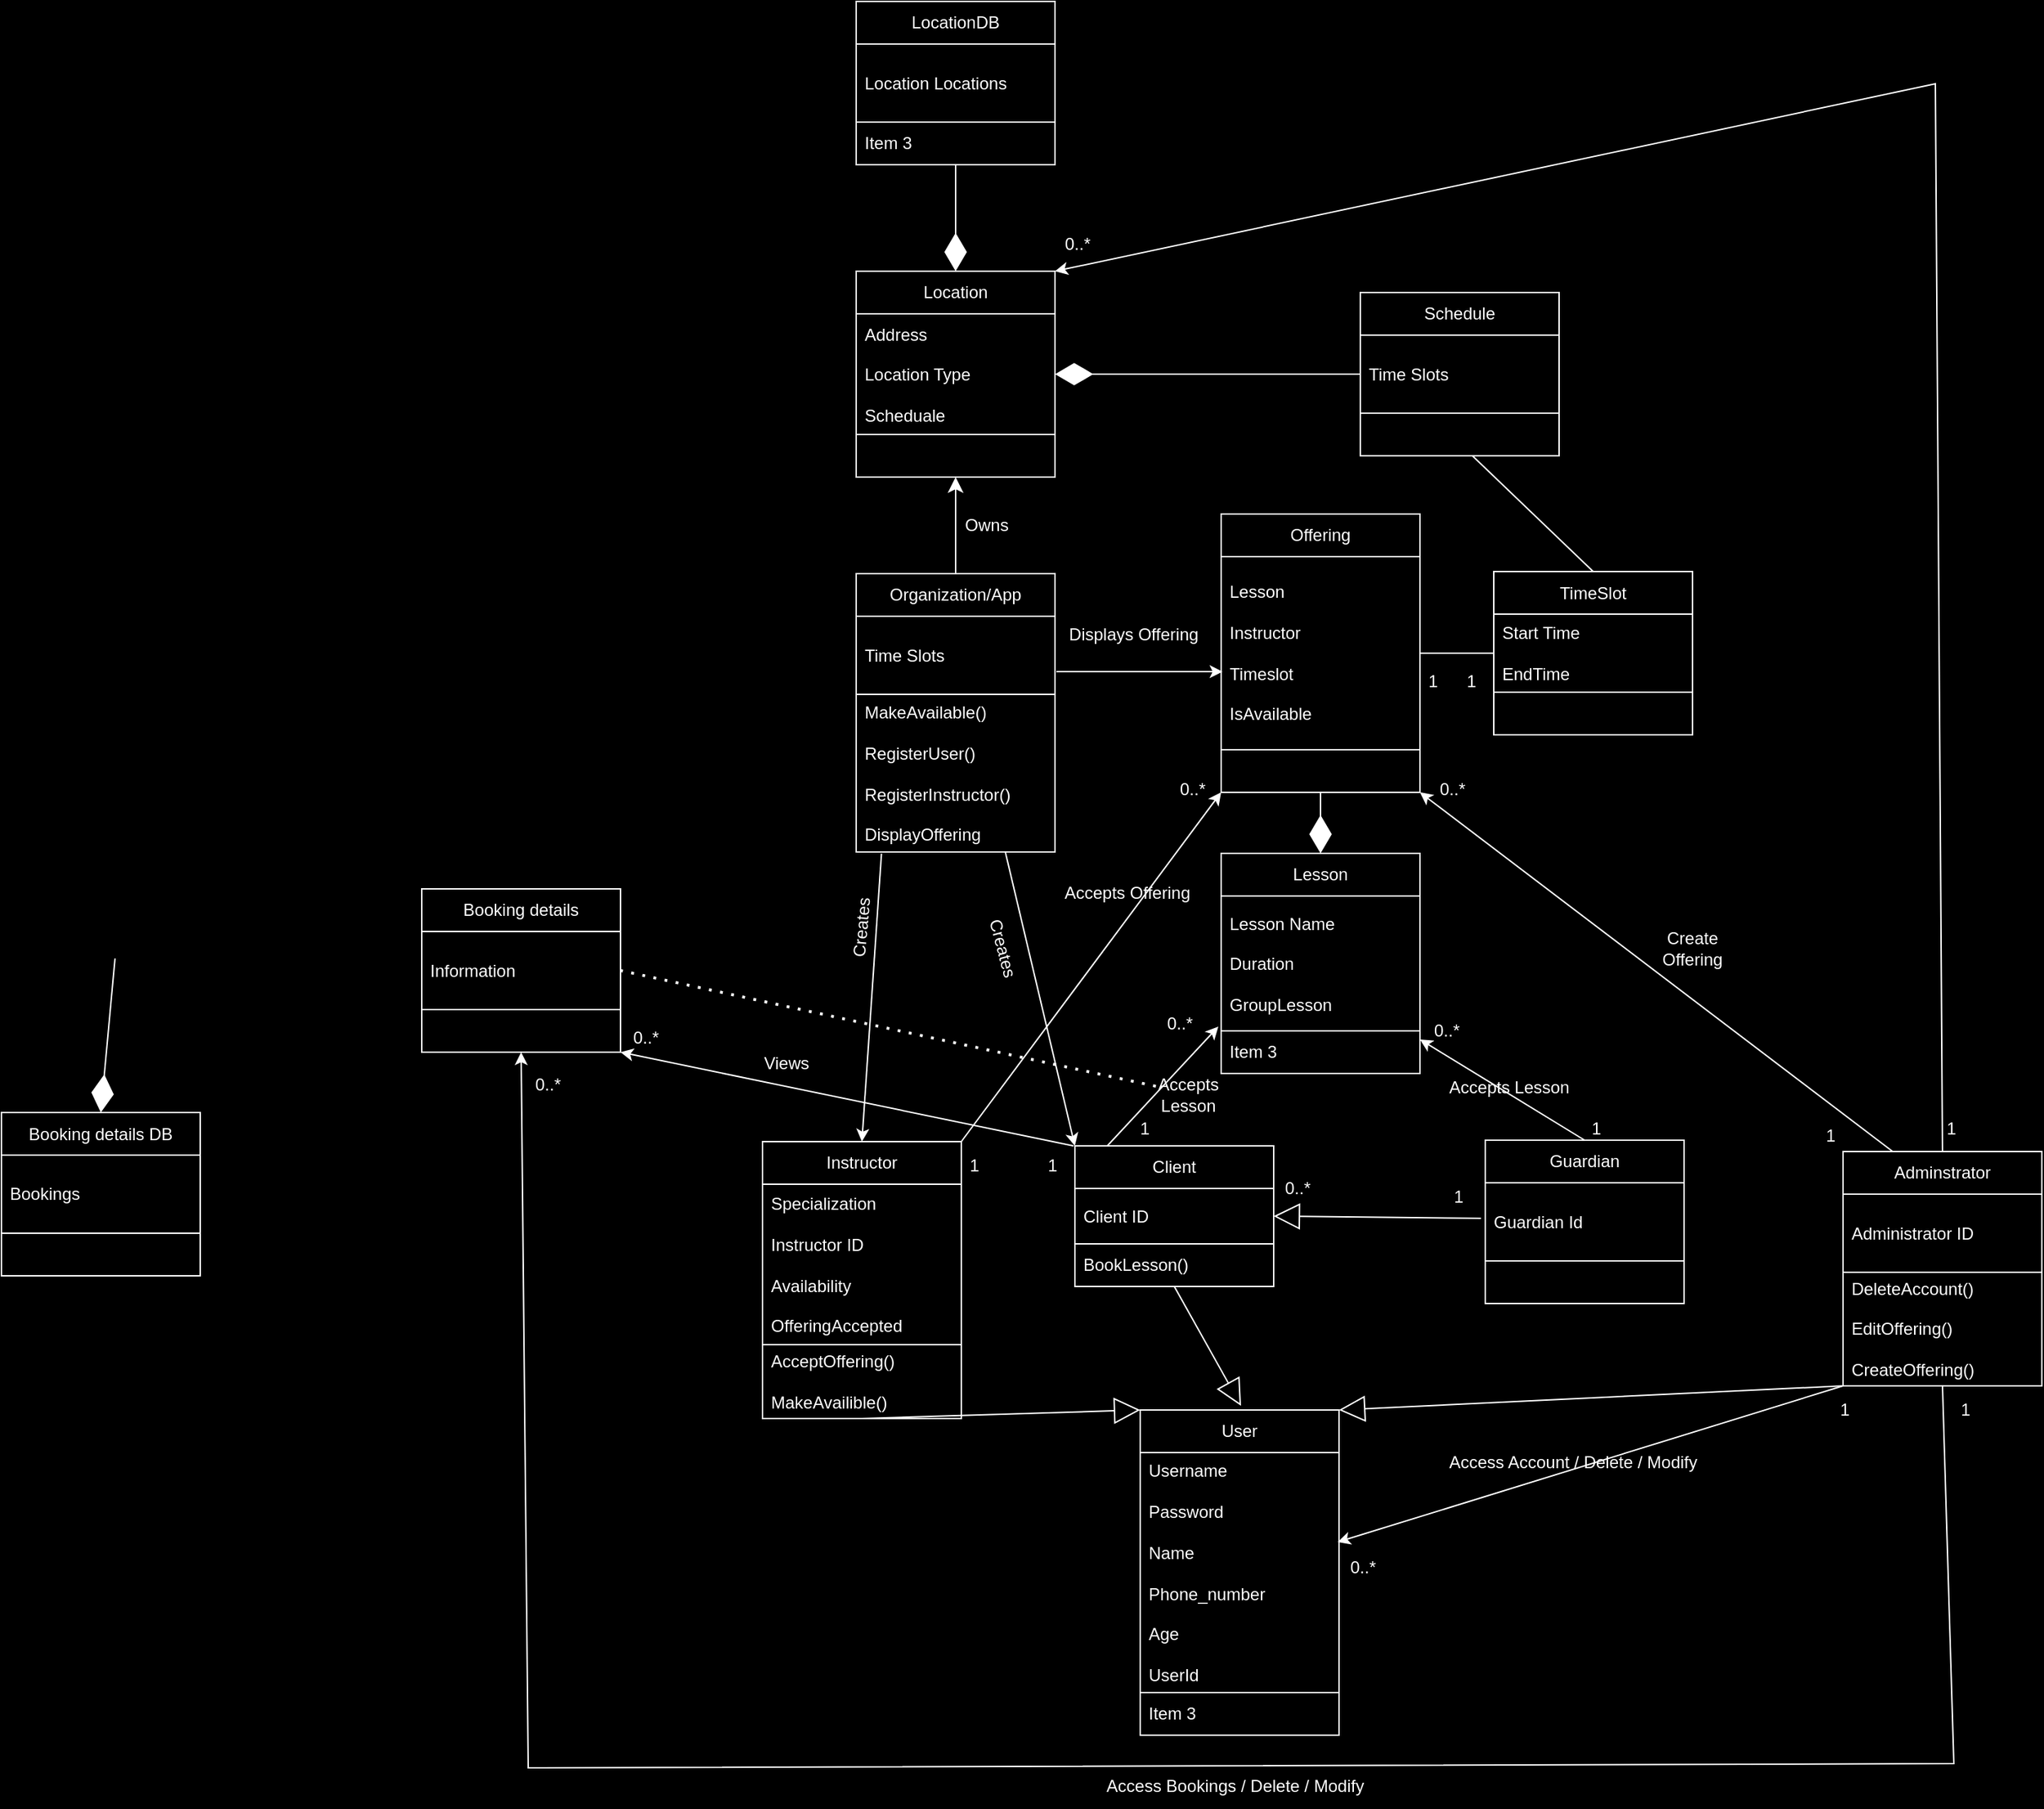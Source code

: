 <mxfile version="24.8.4">
  <diagram name="Page-1" id="lqmxrOgyMsYPpVBHW8XZ">
    <mxGraphModel dx="3177" dy="1718" grid="0" gridSize="10" guides="1" tooltips="1" connect="1" arrows="1" fold="1" page="0" pageScale="1" pageWidth="850" pageHeight="1100" background="#000000" math="0" shadow="0">
      <root>
        <mxCell id="0" />
        <mxCell id="1" parent="0" />
        <mxCell id="q92YzM6dojiJ9RE8ZQHJ-3" value="&lt;font color=&quot;#ffffff&quot;&gt;User&lt;/font&gt;" style="swimlane;fontStyle=0;childLayout=stackLayout;horizontal=1;startSize=30;horizontalStack=0;resizeParent=1;resizeParentMax=0;resizeLast=0;collapsible=1;marginBottom=0;whiteSpace=wrap;html=1;strokeColor=#FFFFFF;fillColor=#000000;" parent="1" vertex="1">
          <mxGeometry x="263" y="702" width="140" height="229" as="geometry" />
        </mxCell>
        <mxCell id="q92YzM6dojiJ9RE8ZQHJ-4" value="&lt;font color=&quot;#ffffff&quot;&gt;Username&lt;/font&gt;&lt;div&gt;&lt;font color=&quot;#ffffff&quot;&gt;&lt;br&gt;&lt;/font&gt;&lt;div&gt;&lt;font color=&quot;#ffffff&quot;&gt;Password&lt;/font&gt;&lt;/div&gt;&lt;/div&gt;&lt;div&gt;&lt;font color=&quot;#ffffff&quot;&gt;&lt;br&gt;&lt;/font&gt;&lt;/div&gt;&lt;div&gt;&lt;font color=&quot;#ffffff&quot;&gt;Name&lt;/font&gt;&lt;/div&gt;&lt;div&gt;&lt;font color=&quot;#ffffff&quot;&gt;&lt;br&gt;&lt;/font&gt;&lt;/div&gt;&lt;div&gt;&lt;font color=&quot;#ffffff&quot;&gt;Phone_number&lt;/font&gt;&lt;/div&gt;&lt;div&gt;&lt;font color=&quot;#ffffff&quot;&gt;&lt;br&gt;&lt;/font&gt;&lt;/div&gt;&lt;div&gt;&lt;font color=&quot;#ffffff&quot;&gt;Age&lt;/font&gt;&lt;/div&gt;&lt;div&gt;&lt;font color=&quot;#ffffff&quot;&gt;&lt;br&gt;&lt;/font&gt;&lt;/div&gt;&lt;div&gt;&lt;font color=&quot;#ffffff&quot;&gt;UserId&lt;/font&gt;&lt;/div&gt;" style="text;strokeColor=#FFFFFF;fillColor=#000000;align=left;verticalAlign=middle;spacingLeft=4;spacingRight=4;overflow=hidden;points=[[0,0.5],[1,0.5]];portConstraint=eastwest;rotatable=0;whiteSpace=wrap;html=1;" parent="q92YzM6dojiJ9RE8ZQHJ-3" vertex="1">
          <mxGeometry y="30" width="140" height="169" as="geometry" />
        </mxCell>
        <mxCell id="q92YzM6dojiJ9RE8ZQHJ-6" value="&lt;font style=&quot;background-color: rgb(0, 0, 0);&quot; color=&quot;#ffffff&quot;&gt;Item 3&lt;/font&gt;" style="text;strokeColor=#FFFFFF;fillColor=#000000;align=left;verticalAlign=middle;spacingLeft=4;spacingRight=4;overflow=hidden;points=[[0,0.5],[1,0.5]];portConstraint=eastwest;rotatable=0;whiteSpace=wrap;html=1;" parent="q92YzM6dojiJ9RE8ZQHJ-3" vertex="1">
          <mxGeometry y="199" width="140" height="30" as="geometry" />
        </mxCell>
        <mxCell id="q92YzM6dojiJ9RE8ZQHJ-8" value="&lt;font color=&quot;#ffffff&quot;&gt;Client&lt;/font&gt;" style="swimlane;fontStyle=0;childLayout=stackLayout;horizontal=1;startSize=30;horizontalStack=0;resizeParent=1;resizeParentMax=0;resizeLast=0;collapsible=1;marginBottom=0;whiteSpace=wrap;html=1;strokeColor=#FFFFFF;fillColor=#000000;" parent="1" vertex="1">
          <mxGeometry x="217" y="516" width="140" height="99" as="geometry" />
        </mxCell>
        <mxCell id="q92YzM6dojiJ9RE8ZQHJ-9" value="&lt;font color=&quot;#ffffff&quot;&gt;Client ID&lt;/font&gt;" style="text;strokeColor=#FFFFFF;fillColor=#000000;align=left;verticalAlign=middle;spacingLeft=4;spacingRight=4;overflow=hidden;points=[[0,0.5],[1,0.5]];portConstraint=eastwest;rotatable=0;whiteSpace=wrap;html=1;" parent="q92YzM6dojiJ9RE8ZQHJ-8" vertex="1">
          <mxGeometry y="30" width="140" height="39" as="geometry" />
        </mxCell>
        <mxCell id="q92YzM6dojiJ9RE8ZQHJ-10" value="&lt;font style=&quot;background-color: rgb(0, 0, 0);&quot; color=&quot;#ffffff&quot;&gt;BookLesson()&lt;/font&gt;" style="text;strokeColor=#FFFFFF;fillColor=#000000;align=left;verticalAlign=middle;spacingLeft=4;spacingRight=4;overflow=hidden;points=[[0,0.5],[1,0.5]];portConstraint=eastwest;rotatable=0;whiteSpace=wrap;html=1;" parent="q92YzM6dojiJ9RE8ZQHJ-8" vertex="1">
          <mxGeometry y="69" width="140" height="30" as="geometry" />
        </mxCell>
        <mxCell id="q92YzM6dojiJ9RE8ZQHJ-11" value="" style="endArrow=block;endSize=16;endFill=0;html=1;rounded=0;entryX=0.5;entryY=0;entryDx=0;entryDy=0;exitX=0.5;exitY=1;exitDx=0;exitDy=0;strokeColor=#FFFFFF;" parent="1" source="q92YzM6dojiJ9RE8ZQHJ-8" edge="1">
          <mxGeometry width="160" relative="1" as="geometry">
            <mxPoint x="334" y="621" as="sourcePoint" />
            <mxPoint x="334" y="699" as="targetPoint" />
          </mxGeometry>
        </mxCell>
        <mxCell id="q92YzM6dojiJ9RE8ZQHJ-12" value="&lt;font color=&quot;#ffffff&quot;&gt;Instructor&lt;/font&gt;" style="swimlane;fontStyle=0;childLayout=stackLayout;horizontal=1;startSize=30;horizontalStack=0;resizeParent=1;resizeParentMax=0;resizeLast=0;collapsible=1;marginBottom=0;whiteSpace=wrap;html=1;strokeColor=#FFFFFF;fillColor=#000000;" parent="1" vertex="1">
          <mxGeometry x="-3" y="513" width="140" height="195" as="geometry" />
        </mxCell>
        <mxCell id="q92YzM6dojiJ9RE8ZQHJ-13" value="&lt;font color=&quot;#ffffff&quot;&gt;Specialization&lt;/font&gt;&lt;div&gt;&lt;font color=&quot;#ffffff&quot;&gt;&lt;br&gt;&lt;/font&gt;&lt;/div&gt;&lt;div&gt;&lt;font color=&quot;#ffffff&quot;&gt;Instructor ID&lt;/font&gt;&lt;/div&gt;&lt;div&gt;&lt;font color=&quot;#ffffff&quot;&gt;&lt;br&gt;&lt;/font&gt;&lt;/div&gt;&lt;div&gt;&lt;font color=&quot;#ffffff&quot;&gt;Availability&lt;/font&gt;&lt;/div&gt;&lt;div&gt;&lt;font color=&quot;#ffffff&quot;&gt;&lt;br&gt;&lt;/font&gt;&lt;/div&gt;&lt;div&gt;&lt;font color=&quot;#ffffff&quot;&gt;OfferingAccepted&lt;/font&gt;&lt;/div&gt;" style="text;strokeColor=#FFFFFF;fillColor=#000000;align=left;verticalAlign=middle;spacingLeft=4;spacingRight=4;overflow=hidden;points=[[0,0.5],[1,0.5]];portConstraint=eastwest;rotatable=0;whiteSpace=wrap;html=1;" parent="q92YzM6dojiJ9RE8ZQHJ-12" vertex="1">
          <mxGeometry y="30" width="140" height="113" as="geometry" />
        </mxCell>
        <mxCell id="q92YzM6dojiJ9RE8ZQHJ-14" value="&lt;font style=&quot;background-color: rgb(0, 0, 0);&quot; color=&quot;#ffffff&quot;&gt;AcceptOffering()&lt;/font&gt;&lt;div&gt;&lt;font style=&quot;background-color: rgb(0, 0, 0);&quot; color=&quot;#ffffff&quot;&gt;&lt;br&gt;&lt;/font&gt;&lt;/div&gt;&lt;div&gt;&lt;font style=&quot;background-color: rgb(0, 0, 0);&quot; color=&quot;#ffffff&quot;&gt;MakeAvailible()&lt;/font&gt;&lt;/div&gt;" style="text;strokeColor=#FFFFFF;fillColor=#000000;align=left;verticalAlign=middle;spacingLeft=4;spacingRight=4;overflow=hidden;points=[[0,0.5],[1,0.5]];portConstraint=eastwest;rotatable=0;whiteSpace=wrap;html=1;" parent="q92YzM6dojiJ9RE8ZQHJ-12" vertex="1">
          <mxGeometry y="143" width="140" height="52" as="geometry" />
        </mxCell>
        <mxCell id="q92YzM6dojiJ9RE8ZQHJ-15" value="" style="endArrow=block;endSize=16;endFill=0;html=1;rounded=0;entryX=0;entryY=0;entryDx=0;entryDy=0;exitX=0.5;exitY=1;exitDx=0;exitDy=0;strokeColor=#FFFFFF;" parent="1" source="q92YzM6dojiJ9RE8ZQHJ-12" target="q92YzM6dojiJ9RE8ZQHJ-3" edge="1">
          <mxGeometry width="160" relative="1" as="geometry">
            <mxPoint x="344" y="631" as="sourcePoint" />
            <mxPoint x="344" y="709" as="targetPoint" />
          </mxGeometry>
        </mxCell>
        <mxCell id="q92YzM6dojiJ9RE8ZQHJ-16" value="&lt;font color=&quot;#ffffff&quot;&gt;Adminstrator&lt;/font&gt;" style="swimlane;fontStyle=0;childLayout=stackLayout;horizontal=1;startSize=30;horizontalStack=0;resizeParent=1;resizeParentMax=0;resizeLast=0;collapsible=1;marginBottom=0;whiteSpace=wrap;html=1;strokeColor=#FFFFFF;fillColor=#000000;" parent="1" vertex="1">
          <mxGeometry x="758" y="520" width="140" height="165" as="geometry" />
        </mxCell>
        <mxCell id="q92YzM6dojiJ9RE8ZQHJ-17" value="&lt;font color=&quot;#ffffff&quot;&gt;Administrator ID&lt;/font&gt;" style="text;strokeColor=#FFFFFF;fillColor=#000000;align=left;verticalAlign=middle;spacingLeft=4;spacingRight=4;overflow=hidden;points=[[0,0.5],[1,0.5]];portConstraint=eastwest;rotatable=0;whiteSpace=wrap;html=1;" parent="q92YzM6dojiJ9RE8ZQHJ-16" vertex="1">
          <mxGeometry y="30" width="140" height="55" as="geometry" />
        </mxCell>
        <mxCell id="q92YzM6dojiJ9RE8ZQHJ-18" value="&lt;font style=&quot;background-color: rgb(0, 0, 0);&quot; color=&quot;#ffffff&quot;&gt;DeleteAccount()&lt;/font&gt;&lt;div&gt;&lt;font style=&quot;background-color: rgb(0, 0, 0);&quot; color=&quot;#ffffff&quot;&gt;&lt;br&gt;&lt;/font&gt;&lt;/div&gt;&lt;div&gt;&lt;font style=&quot;background-color: rgb(0, 0, 0);&quot; color=&quot;#ffffff&quot;&gt;EditOffering()&lt;/font&gt;&lt;/div&gt;&lt;div&gt;&lt;font style=&quot;background-color: rgb(0, 0, 0);&quot; color=&quot;#ffffff&quot;&gt;&lt;br&gt;&lt;/font&gt;&lt;/div&gt;&lt;div&gt;&lt;font style=&quot;background-color: rgb(0, 0, 0);&quot; color=&quot;#ffffff&quot;&gt;CreateOffering()&lt;/font&gt;&lt;/div&gt;" style="text;strokeColor=#FFFFFF;fillColor=#000000;align=left;verticalAlign=middle;spacingLeft=4;spacingRight=4;overflow=hidden;points=[[0,0.5],[1,0.5]];portConstraint=eastwest;rotatable=0;whiteSpace=wrap;html=1;" parent="q92YzM6dojiJ9RE8ZQHJ-16" vertex="1">
          <mxGeometry y="85" width="140" height="80" as="geometry" />
        </mxCell>
        <mxCell id="q92YzM6dojiJ9RE8ZQHJ-19" value="" style="endArrow=block;endSize=16;endFill=0;html=1;rounded=0;entryX=1;entryY=0;entryDx=0;entryDy=0;exitX=0;exitY=1;exitDx=0;exitDy=0;strokeColor=#FFFFFF;" parent="1" source="q92YzM6dojiJ9RE8ZQHJ-16" target="q92YzM6dojiJ9RE8ZQHJ-3" edge="1">
          <mxGeometry width="160" relative="1" as="geometry">
            <mxPoint x="80" y="645" as="sourcePoint" />
            <mxPoint x="273" y="712" as="targetPoint" />
          </mxGeometry>
        </mxCell>
        <mxCell id="q92YzM6dojiJ9RE8ZQHJ-21" value="&lt;font color=&quot;#ffffff&quot;&gt;Guardian&lt;/font&gt;" style="swimlane;fontStyle=0;childLayout=stackLayout;horizontal=1;startSize=30;horizontalStack=0;resizeParent=1;resizeParentMax=0;resizeLast=0;collapsible=1;marginBottom=0;whiteSpace=wrap;html=1;strokeColor=#FFFFFF;fillColor=#000000;" parent="1" vertex="1">
          <mxGeometry x="506" y="512" width="140" height="115" as="geometry" />
        </mxCell>
        <mxCell id="q92YzM6dojiJ9RE8ZQHJ-22" value="&lt;font color=&quot;#ffffff&quot;&gt;Guardian Id&lt;/font&gt;" style="text;strokeColor=#FFFFFF;fillColor=#000000;align=left;verticalAlign=middle;spacingLeft=4;spacingRight=4;overflow=hidden;points=[[0,0.5],[1,0.5]];portConstraint=eastwest;rotatable=0;whiteSpace=wrap;html=1;" parent="q92YzM6dojiJ9RE8ZQHJ-21" vertex="1">
          <mxGeometry y="30" width="140" height="55" as="geometry" />
        </mxCell>
        <mxCell id="q92YzM6dojiJ9RE8ZQHJ-23" value="" style="text;strokeColor=#FFFFFF;fillColor=#000000;align=left;verticalAlign=middle;spacingLeft=4;spacingRight=4;overflow=hidden;points=[[0,0.5],[1,0.5]];portConstraint=eastwest;rotatable=0;whiteSpace=wrap;html=1;" parent="q92YzM6dojiJ9RE8ZQHJ-21" vertex="1">
          <mxGeometry y="85" width="140" height="30" as="geometry" />
        </mxCell>
        <mxCell id="q92YzM6dojiJ9RE8ZQHJ-24" value="&lt;font color=&quot;#ffffff&quot;&gt;Location&lt;/font&gt;" style="swimlane;fontStyle=0;childLayout=stackLayout;horizontal=1;startSize=30;horizontalStack=0;resizeParent=1;resizeParentMax=0;resizeLast=0;collapsible=1;marginBottom=0;whiteSpace=wrap;html=1;strokeColor=#FFFFFF;fillColor=#000000;" parent="1" vertex="1">
          <mxGeometry x="63" y="-100" width="140" height="145" as="geometry" />
        </mxCell>
        <mxCell id="q92YzM6dojiJ9RE8ZQHJ-25" value="&lt;font color=&quot;#ffffff&quot;&gt;Address&lt;/font&gt;&lt;div&gt;&lt;font color=&quot;#ffffff&quot;&gt;&lt;br&gt;&lt;/font&gt;&lt;/div&gt;&lt;div&gt;&lt;font color=&quot;#ffffff&quot;&gt;Location Type&lt;/font&gt;&lt;/div&gt;&lt;div&gt;&lt;font color=&quot;#ffffff&quot;&gt;&lt;br&gt;&lt;/font&gt;&lt;/div&gt;&lt;div&gt;&lt;font color=&quot;#ffffff&quot;&gt;Scheduale&lt;/font&gt;&lt;/div&gt;" style="text;strokeColor=#FFFFFF;fillColor=#000000;align=left;verticalAlign=middle;spacingLeft=4;spacingRight=4;overflow=hidden;points=[[0,0.5],[1,0.5]];portConstraint=eastwest;rotatable=0;whiteSpace=wrap;html=1;" parent="q92YzM6dojiJ9RE8ZQHJ-24" vertex="1">
          <mxGeometry y="30" width="140" height="85" as="geometry" />
        </mxCell>
        <mxCell id="q92YzM6dojiJ9RE8ZQHJ-26" value="" style="text;strokeColor=#FFFFFF;fillColor=#000000;align=left;verticalAlign=middle;spacingLeft=4;spacingRight=4;overflow=hidden;points=[[0,0.5],[1,0.5]];portConstraint=eastwest;rotatable=0;whiteSpace=wrap;html=1;" parent="q92YzM6dojiJ9RE8ZQHJ-24" vertex="1">
          <mxGeometry y="115" width="140" height="30" as="geometry" />
        </mxCell>
        <mxCell id="q92YzM6dojiJ9RE8ZQHJ-27" value="&lt;font color=&quot;#ffffff&quot;&gt;Schedule&lt;/font&gt;" style="swimlane;fontStyle=0;childLayout=stackLayout;horizontal=1;startSize=30;horizontalStack=0;resizeParent=1;resizeParentMax=0;resizeLast=0;collapsible=1;marginBottom=0;whiteSpace=wrap;html=1;strokeColor=#FFFFFF;fillColor=#000000;" parent="1" vertex="1">
          <mxGeometry x="418" y="-85" width="140" height="115" as="geometry" />
        </mxCell>
        <mxCell id="q92YzM6dojiJ9RE8ZQHJ-28" value="&lt;font color=&quot;#ffffff&quot;&gt;Time Slots&lt;/font&gt;" style="text;strokeColor=#FFFFFF;fillColor=#000000;align=left;verticalAlign=middle;spacingLeft=4;spacingRight=4;overflow=hidden;points=[[0,0.5],[1,0.5]];portConstraint=eastwest;rotatable=0;whiteSpace=wrap;html=1;" parent="q92YzM6dojiJ9RE8ZQHJ-27" vertex="1">
          <mxGeometry y="30" width="140" height="55" as="geometry" />
        </mxCell>
        <mxCell id="q92YzM6dojiJ9RE8ZQHJ-29" value="" style="text;strokeColor=#FFFFFF;fillColor=#000000;align=left;verticalAlign=middle;spacingLeft=4;spacingRight=4;overflow=hidden;points=[[0,0.5],[1,0.5]];portConstraint=eastwest;rotatable=0;whiteSpace=wrap;html=1;" parent="q92YzM6dojiJ9RE8ZQHJ-27" vertex="1">
          <mxGeometry y="85" width="140" height="30" as="geometry" />
        </mxCell>
        <mxCell id="q92YzM6dojiJ9RE8ZQHJ-30" value="" style="endArrow=diamondThin;endFill=1;endSize=24;html=1;rounded=0;strokeColor=#FFFFFF;entryX=1;entryY=0.5;entryDx=0;entryDy=0;exitX=0;exitY=0.5;exitDx=0;exitDy=0;" parent="1" source="q92YzM6dojiJ9RE8ZQHJ-27" target="q92YzM6dojiJ9RE8ZQHJ-24" edge="1">
          <mxGeometry width="160" relative="1" as="geometry">
            <mxPoint x="-98" y="317" as="sourcePoint" />
            <mxPoint x="56" y="118" as="targetPoint" />
          </mxGeometry>
        </mxCell>
        <mxCell id="q92YzM6dojiJ9RE8ZQHJ-31" value="&lt;font color=&quot;#ffffff&quot;&gt;LocationDB&lt;/font&gt;" style="swimlane;fontStyle=0;childLayout=stackLayout;horizontal=1;startSize=30;horizontalStack=0;resizeParent=1;resizeParentMax=0;resizeLast=0;collapsible=1;marginBottom=0;whiteSpace=wrap;html=1;strokeColor=#FFFFFF;fillColor=#000000;" parent="1" vertex="1">
          <mxGeometry x="63" y="-290" width="140" height="115" as="geometry" />
        </mxCell>
        <mxCell id="q92YzM6dojiJ9RE8ZQHJ-32" value="&lt;font color=&quot;#ffffff&quot;&gt;Location Locations&lt;/font&gt;" style="text;strokeColor=#FFFFFF;fillColor=#000000;align=left;verticalAlign=middle;spacingLeft=4;spacingRight=4;overflow=hidden;points=[[0,0.5],[1,0.5]];portConstraint=eastwest;rotatable=0;whiteSpace=wrap;html=1;" parent="q92YzM6dojiJ9RE8ZQHJ-31" vertex="1">
          <mxGeometry y="30" width="140" height="55" as="geometry" />
        </mxCell>
        <mxCell id="q92YzM6dojiJ9RE8ZQHJ-33" value="&lt;font style=&quot;background-color: rgb(0, 0, 0);&quot; color=&quot;#ffffff&quot;&gt;Item 3&lt;/font&gt;" style="text;strokeColor=#FFFFFF;fillColor=#000000;align=left;verticalAlign=middle;spacingLeft=4;spacingRight=4;overflow=hidden;points=[[0,0.5],[1,0.5]];portConstraint=eastwest;rotatable=0;whiteSpace=wrap;html=1;" parent="q92YzM6dojiJ9RE8ZQHJ-31" vertex="1">
          <mxGeometry y="85" width="140" height="30" as="geometry" />
        </mxCell>
        <mxCell id="q92YzM6dojiJ9RE8ZQHJ-34" value="" style="endArrow=diamondThin;endFill=1;endSize=24;html=1;rounded=0;strokeColor=#FFFFFF;entryX=0.5;entryY=0;entryDx=0;entryDy=0;exitX=0.5;exitY=1;exitDx=0;exitDy=0;" parent="1" source="q92YzM6dojiJ9RE8ZQHJ-31" target="q92YzM6dojiJ9RE8ZQHJ-24" edge="1">
          <mxGeometry width="160" relative="1" as="geometry">
            <mxPoint x="281" y="-32" as="sourcePoint" />
            <mxPoint x="213" y="-32" as="targetPoint" />
          </mxGeometry>
        </mxCell>
        <mxCell id="q92YzM6dojiJ9RE8ZQHJ-38" value="&lt;font color=&quot;#ffffff&quot;&gt;Organization/App&lt;/font&gt;" style="swimlane;fontStyle=0;childLayout=stackLayout;horizontal=1;startSize=30;horizontalStack=0;resizeParent=1;resizeParentMax=0;resizeLast=0;collapsible=1;marginBottom=0;whiteSpace=wrap;html=1;strokeColor=#FFFFFF;fillColor=#000000;" parent="1" vertex="1">
          <mxGeometry x="63" y="113" width="140" height="196" as="geometry" />
        </mxCell>
        <mxCell id="q92YzM6dojiJ9RE8ZQHJ-39" value="&lt;font color=&quot;#ffffff&quot;&gt;Time Slots&lt;/font&gt;" style="text;strokeColor=#FFFFFF;fillColor=#000000;align=left;verticalAlign=middle;spacingLeft=4;spacingRight=4;overflow=hidden;points=[[0,0.5],[1,0.5]];portConstraint=eastwest;rotatable=0;whiteSpace=wrap;html=1;" parent="q92YzM6dojiJ9RE8ZQHJ-38" vertex="1">
          <mxGeometry y="30" width="140" height="55" as="geometry" />
        </mxCell>
        <mxCell id="q92YzM6dojiJ9RE8ZQHJ-40" value="&lt;font style=&quot;background-color: rgb(0, 0, 0);&quot; color=&quot;#ffffff&quot;&gt;MakeAvailable()&lt;/font&gt;&lt;div&gt;&lt;font style=&quot;background-color: rgb(0, 0, 0);&quot; color=&quot;#ffffff&quot;&gt;&lt;br&gt;&lt;/font&gt;&lt;/div&gt;&lt;div&gt;&lt;font style=&quot;background-color: rgb(0, 0, 0);&quot; color=&quot;#ffffff&quot;&gt;RegisterUser()&lt;/font&gt;&lt;/div&gt;&lt;div&gt;&lt;font style=&quot;background-color: rgb(0, 0, 0);&quot; color=&quot;#ffffff&quot;&gt;&lt;br&gt;&lt;/font&gt;&lt;/div&gt;&lt;div&gt;&lt;font style=&quot;background-color: rgb(0, 0, 0);&quot; color=&quot;#ffffff&quot;&gt;RegisterInstructor()&lt;/font&gt;&lt;/div&gt;&lt;div&gt;&lt;font style=&quot;background-color: rgb(0, 0, 0);&quot; color=&quot;#ffffff&quot;&gt;&lt;br&gt;&lt;/font&gt;&lt;/div&gt;&lt;div&gt;&lt;font style=&quot;background-color: rgb(0, 0, 0);&quot; color=&quot;#ffffff&quot;&gt;DisplayOffering&lt;/font&gt;&lt;/div&gt;" style="text;strokeColor=#FFFFFF;fillColor=#000000;align=left;verticalAlign=middle;spacingLeft=4;spacingRight=4;overflow=hidden;points=[[0,0.5],[1,0.5]];portConstraint=eastwest;rotatable=0;whiteSpace=wrap;html=1;" parent="q92YzM6dojiJ9RE8ZQHJ-38" vertex="1">
          <mxGeometry y="85" width="140" height="111" as="geometry" />
        </mxCell>
        <mxCell id="q92YzM6dojiJ9RE8ZQHJ-41" value="" style="edgeStyle=segmentEdgeStyle;endArrow=classic;html=1;curved=0;rounded=0;endSize=8;startSize=8;strokeColor=#FFFFFF;entryX=0.5;entryY=1;entryDx=0;entryDy=0;exitX=0.5;exitY=0;exitDx=0;exitDy=0;" parent="1" source="q92YzM6dojiJ9RE8ZQHJ-38" target="q92YzM6dojiJ9RE8ZQHJ-24" edge="1">
          <mxGeometry width="50" height="50" relative="1" as="geometry">
            <mxPoint x="-269" y="80" as="sourcePoint" />
            <mxPoint x="-219" y="30" as="targetPoint" />
          </mxGeometry>
        </mxCell>
        <mxCell id="q92YzM6dojiJ9RE8ZQHJ-42" value="&lt;font color=&quot;#ffffff&quot;&gt;Owns&lt;/font&gt;" style="text;html=1;align=center;verticalAlign=middle;whiteSpace=wrap;rounded=0;" parent="1" vertex="1">
          <mxGeometry x="125" y="64" width="60" height="30" as="geometry" />
        </mxCell>
        <mxCell id="q92YzM6dojiJ9RE8ZQHJ-46" value="&lt;font color=&quot;#ffffff&quot;&gt;TimeSlot&lt;/font&gt;" style="swimlane;fontStyle=0;childLayout=stackLayout;horizontal=1;startSize=30;horizontalStack=0;resizeParent=1;resizeParentMax=0;resizeLast=0;collapsible=1;marginBottom=0;whiteSpace=wrap;html=1;strokeColor=#FFFFFF;fillColor=#000000;" parent="1" vertex="1">
          <mxGeometry x="512" y="111.5" width="140" height="115" as="geometry" />
        </mxCell>
        <mxCell id="q92YzM6dojiJ9RE8ZQHJ-47" value="&lt;font color=&quot;#ffffff&quot;&gt;Start Time&lt;/font&gt;&lt;div&gt;&lt;font color=&quot;#ffffff&quot;&gt;&lt;br&gt;&lt;/font&gt;&lt;/div&gt;&lt;div&gt;&lt;font color=&quot;#ffffff&quot;&gt;EndTime&lt;/font&gt;&lt;/div&gt;" style="text;strokeColor=#FFFFFF;fillColor=#000000;align=left;verticalAlign=middle;spacingLeft=4;spacingRight=4;overflow=hidden;points=[[0,0.5],[1,0.5]];portConstraint=eastwest;rotatable=0;whiteSpace=wrap;html=1;" parent="q92YzM6dojiJ9RE8ZQHJ-46" vertex="1">
          <mxGeometry y="30" width="140" height="55" as="geometry" />
        </mxCell>
        <mxCell id="q92YzM6dojiJ9RE8ZQHJ-48" value="" style="text;strokeColor=#FFFFFF;fillColor=#000000;align=left;verticalAlign=middle;spacingLeft=4;spacingRight=4;overflow=hidden;points=[[0,0.5],[1,0.5]];portConstraint=eastwest;rotatable=0;whiteSpace=wrap;html=1;" parent="q92YzM6dojiJ9RE8ZQHJ-46" vertex="1">
          <mxGeometry y="85" width="140" height="30" as="geometry" />
        </mxCell>
        <mxCell id="q92YzM6dojiJ9RE8ZQHJ-50" value="" style="endArrow=none;html=1;rounded=0;strokeColor=#FFFFFF;exitX=0;exitY=0.5;exitDx=0;exitDy=0;entryX=1;entryY=0.5;entryDx=0;entryDy=0;" parent="1" source="q92YzM6dojiJ9RE8ZQHJ-47" target="q92YzM6dojiJ9RE8ZQHJ-52" edge="1">
          <mxGeometry width="50" height="50" relative="1" as="geometry">
            <mxPoint x="675.5" y="149" as="sourcePoint" />
            <mxPoint x="675.5" y="162" as="targetPoint" />
          </mxGeometry>
        </mxCell>
        <mxCell id="q92YzM6dojiJ9RE8ZQHJ-51" value="&lt;font color=&quot;#ffffff&quot;&gt;Offering&lt;/font&gt;" style="swimlane;fontStyle=0;childLayout=stackLayout;horizontal=1;startSize=30;horizontalStack=0;resizeParent=1;resizeParentMax=0;resizeLast=0;collapsible=1;marginBottom=0;whiteSpace=wrap;html=1;strokeColor=#FFFFFF;fillColor=#000000;" parent="1" vertex="1">
          <mxGeometry x="320" y="71" width="140" height="196" as="geometry" />
        </mxCell>
        <mxCell id="q92YzM6dojiJ9RE8ZQHJ-52" value="&lt;font color=&quot;#ffffff&quot;&gt;Lesson&lt;/font&gt;&lt;div&gt;&lt;font color=&quot;#ffffff&quot;&gt;&lt;br&gt;&lt;/font&gt;&lt;/div&gt;&lt;div&gt;&lt;font color=&quot;#ffffff&quot;&gt;Instructor&lt;/font&gt;&lt;/div&gt;&lt;div&gt;&lt;font color=&quot;#ffffff&quot;&gt;&lt;br&gt;&lt;/font&gt;&lt;/div&gt;&lt;div&gt;&lt;font color=&quot;#ffffff&quot;&gt;Timeslot&lt;/font&gt;&lt;/div&gt;&lt;div&gt;&lt;font color=&quot;#ffffff&quot;&gt;&lt;br&gt;&lt;/font&gt;&lt;/div&gt;&lt;div&gt;&lt;font color=&quot;#ffffff&quot;&gt;IsAvailable&lt;/font&gt;&lt;/div&gt;" style="text;strokeColor=#FFFFFF;fillColor=#000000;align=left;verticalAlign=middle;spacingLeft=4;spacingRight=4;overflow=hidden;points=[[0,0.5],[1,0.5]];portConstraint=eastwest;rotatable=0;whiteSpace=wrap;html=1;" parent="q92YzM6dojiJ9RE8ZQHJ-51" vertex="1">
          <mxGeometry y="30" width="140" height="136" as="geometry" />
        </mxCell>
        <mxCell id="q92YzM6dojiJ9RE8ZQHJ-53" value="" style="text;strokeColor=#FFFFFF;fillColor=#000000;align=left;verticalAlign=middle;spacingLeft=4;spacingRight=4;overflow=hidden;points=[[0,0.5],[1,0.5]];portConstraint=eastwest;rotatable=0;whiteSpace=wrap;html=1;" parent="q92YzM6dojiJ9RE8ZQHJ-51" vertex="1">
          <mxGeometry y="166" width="140" height="30" as="geometry" />
        </mxCell>
        <mxCell id="q92YzM6dojiJ9RE8ZQHJ-62" value="" style="endArrow=classic;html=1;rounded=0;strokeColor=#FFFFFF;entryX=0;entryY=1;entryDx=0;entryDy=0;exitX=1;exitY=0;exitDx=0;exitDy=0;" parent="1" source="q92YzM6dojiJ9RE8ZQHJ-12" target="q92YzM6dojiJ9RE8ZQHJ-51" edge="1">
          <mxGeometry width="50" height="50" relative="1" as="geometry">
            <mxPoint x="305" y="486" as="sourcePoint" />
            <mxPoint x="355" y="436" as="targetPoint" />
          </mxGeometry>
        </mxCell>
        <mxCell id="q92YzM6dojiJ9RE8ZQHJ-63" value="&lt;font style=&quot;background-color: rgb(0, 0, 0);&quot; color=&quot;#ffffff&quot;&gt;0..*&lt;/font&gt;" style="text;whiteSpace=wrap;html=1;" parent="1" vertex="1">
          <mxGeometry x="289.001" y="251.003" width="59" height="36" as="geometry" />
        </mxCell>
        <mxCell id="q92YzM6dojiJ9RE8ZQHJ-64" value="&lt;font color=&quot;#ffffff&quot;&gt;Lesson&lt;/font&gt;" style="swimlane;fontStyle=0;childLayout=stackLayout;horizontal=1;startSize=30;horizontalStack=0;resizeParent=1;resizeParentMax=0;resizeLast=0;collapsible=1;marginBottom=0;whiteSpace=wrap;html=1;strokeColor=#FFFFFF;fillColor=#000000;" parent="1" vertex="1">
          <mxGeometry x="320" y="310" width="140" height="155" as="geometry" />
        </mxCell>
        <mxCell id="q92YzM6dojiJ9RE8ZQHJ-65" value="&lt;font color=&quot;#ffffff&quot;&gt;Lesson Name&lt;/font&gt;&lt;br&gt;&lt;div&gt;&lt;font color=&quot;#ffffff&quot;&gt;&lt;br&gt;&lt;/font&gt;&lt;/div&gt;&lt;div&gt;&lt;font color=&quot;#ffffff&quot;&gt;Duration&lt;/font&gt;&lt;/div&gt;&lt;div&gt;&lt;font color=&quot;#ffffff&quot;&gt;&lt;br&gt;&lt;/font&gt;&lt;/div&gt;&lt;div&gt;&lt;font color=&quot;#ffffff&quot;&gt;GroupLesson&lt;/font&gt;&lt;/div&gt;" style="text;strokeColor=#FFFFFF;fillColor=#000000;align=left;verticalAlign=middle;spacingLeft=4;spacingRight=4;overflow=hidden;points=[[0,0.5],[1,0.5]];portConstraint=eastwest;rotatable=0;whiteSpace=wrap;html=1;" parent="q92YzM6dojiJ9RE8ZQHJ-64" vertex="1">
          <mxGeometry y="30" width="140" height="95" as="geometry" />
        </mxCell>
        <mxCell id="q92YzM6dojiJ9RE8ZQHJ-66" value="&lt;font style=&quot;background-color: rgb(0, 0, 0);&quot; color=&quot;#ffffff&quot;&gt;Item 3&lt;/font&gt;" style="text;strokeColor=#FFFFFF;fillColor=#000000;align=left;verticalAlign=middle;spacingLeft=4;spacingRight=4;overflow=hidden;points=[[0,0.5],[1,0.5]];portConstraint=eastwest;rotatable=0;whiteSpace=wrap;html=1;" parent="q92YzM6dojiJ9RE8ZQHJ-64" vertex="1">
          <mxGeometry y="125" width="140" height="30" as="geometry" />
        </mxCell>
        <mxCell id="q92YzM6dojiJ9RE8ZQHJ-70" value="" style="endArrow=diamondThin;endFill=1;endSize=24;html=1;rounded=0;strokeColor=#FFFFFF;entryX=0.5;entryY=0;entryDx=0;entryDy=0;exitX=0.5;exitY=1;exitDx=0;exitDy=0;" parent="1" source="q92YzM6dojiJ9RE8ZQHJ-51" target="q92YzM6dojiJ9RE8ZQHJ-64" edge="1">
          <mxGeometry width="160" relative="1" as="geometry">
            <mxPoint x="428" y="-17" as="sourcePoint" />
            <mxPoint x="213" y="-17" as="targetPoint" />
          </mxGeometry>
        </mxCell>
        <mxCell id="q92YzM6dojiJ9RE8ZQHJ-71" value="" style="endArrow=block;endSize=16;endFill=0;html=1;rounded=0;strokeColor=#FFFFFF;entryX=1;entryY=0.5;entryDx=0;entryDy=0;" parent="1" target="q92YzM6dojiJ9RE8ZQHJ-8" edge="1">
          <mxGeometry width="160" relative="1" as="geometry">
            <mxPoint x="503" y="567" as="sourcePoint" />
            <mxPoint x="360" y="584" as="targetPoint" />
          </mxGeometry>
        </mxCell>
        <mxCell id="q92YzM6dojiJ9RE8ZQHJ-72" value="" style="endArrow=classic;html=1;rounded=0;strokeColor=#FFFFFF;entryX=-0.014;entryY=0.968;entryDx=0;entryDy=0;exitX=0.163;exitY=0;exitDx=0;exitDy=0;exitPerimeter=0;entryPerimeter=0;" parent="1" source="q92YzM6dojiJ9RE8ZQHJ-8" target="q92YzM6dojiJ9RE8ZQHJ-65" edge="1">
          <mxGeometry width="50" height="50" relative="1" as="geometry">
            <mxPoint x="147" y="523" as="sourcePoint" />
            <mxPoint x="330" y="279" as="targetPoint" />
          </mxGeometry>
        </mxCell>
        <mxCell id="q92YzM6dojiJ9RE8ZQHJ-73" value="" style="endArrow=classic;html=1;rounded=0;strokeColor=#FFFFFF;entryX=1;entryY=0.2;entryDx=0;entryDy=0;exitX=0.5;exitY=0;exitDx=0;exitDy=0;entryPerimeter=0;" parent="1" source="q92YzM6dojiJ9RE8ZQHJ-21" target="q92YzM6dojiJ9RE8ZQHJ-66" edge="1">
          <mxGeometry width="50" height="50" relative="1" as="geometry">
            <mxPoint x="157" y="533" as="sourcePoint" />
            <mxPoint x="340" y="289" as="targetPoint" />
          </mxGeometry>
        </mxCell>
        <mxCell id="q92YzM6dojiJ9RE8ZQHJ-76" value="" style="endArrow=none;dashed=1;html=1;dashPattern=1 3;strokeWidth=2;rounded=0;strokeColor=#FFFFFF;entryX=1;entryY=0.5;entryDx=0;entryDy=0;" parent="1" target="q92YzM6dojiJ9RE8ZQHJ-78" edge="1">
          <mxGeometry width="50" height="50" relative="1" as="geometry">
            <mxPoint x="274" y="474" as="sourcePoint" />
            <mxPoint x="-96" y="393" as="targetPoint" />
          </mxGeometry>
        </mxCell>
        <mxCell id="q92YzM6dojiJ9RE8ZQHJ-77" value="&lt;font color=&quot;#ffffff&quot;&gt;Booking details&lt;/font&gt;" style="swimlane;fontStyle=0;childLayout=stackLayout;horizontal=1;startSize=30;horizontalStack=0;resizeParent=1;resizeParentMax=0;resizeLast=0;collapsible=1;marginBottom=0;whiteSpace=wrap;html=1;strokeColor=#FFFFFF;fillColor=#000000;" parent="1" vertex="1">
          <mxGeometry x="-243" y="335" width="140" height="115" as="geometry" />
        </mxCell>
        <mxCell id="q92YzM6dojiJ9RE8ZQHJ-78" value="&lt;font color=&quot;#ffffff&quot;&gt;Information&lt;/font&gt;" style="text;strokeColor=#FFFFFF;fillColor=#000000;align=left;verticalAlign=middle;spacingLeft=4;spacingRight=4;overflow=hidden;points=[[0,0.5],[1,0.5]];portConstraint=eastwest;rotatable=0;whiteSpace=wrap;html=1;" parent="q92YzM6dojiJ9RE8ZQHJ-77" vertex="1">
          <mxGeometry y="30" width="140" height="55" as="geometry" />
        </mxCell>
        <mxCell id="q92YzM6dojiJ9RE8ZQHJ-79" value="" style="text;strokeColor=#FFFFFF;fillColor=#000000;align=left;verticalAlign=middle;spacingLeft=4;spacingRight=4;overflow=hidden;points=[[0,0.5],[1,0.5]];portConstraint=eastwest;rotatable=0;whiteSpace=wrap;html=1;" parent="q92YzM6dojiJ9RE8ZQHJ-77" vertex="1">
          <mxGeometry y="85" width="140" height="30" as="geometry" />
        </mxCell>
        <mxCell id="q92YzM6dojiJ9RE8ZQHJ-80" value="" style="endArrow=classic;html=1;rounded=0;strokeColor=#FFFFFF;exitX=0.5;exitY=1;exitDx=0;exitDy=0;entryX=0.5;entryY=1;entryDx=0;entryDy=0;" parent="1" source="q92YzM6dojiJ9RE8ZQHJ-16" edge="1" target="q92YzM6dojiJ9RE8ZQHJ-77">
          <mxGeometry width="50" height="50" relative="1" as="geometry">
            <mxPoint x="147" y="523" as="sourcePoint" />
            <mxPoint x="-173" y="649" as="targetPoint" />
            <Array as="points">
              <mxPoint x="836" y="951" />
              <mxPoint x="-168" y="954" />
            </Array>
          </mxGeometry>
        </mxCell>
        <mxCell id="q92YzM6dojiJ9RE8ZQHJ-81" value="" style="endArrow=classic;html=1;rounded=0;strokeColor=#FFFFFF;entryX=1;entryY=1;entryDx=0;entryDy=0;" parent="1" target="q92YzM6dojiJ9RE8ZQHJ-77" edge="1">
          <mxGeometry width="50" height="50" relative="1" as="geometry">
            <mxPoint x="216" y="516" as="sourcePoint" />
            <mxPoint x="340" y="287" as="targetPoint" />
          </mxGeometry>
        </mxCell>
        <mxCell id="q92YzM6dojiJ9RE8ZQHJ-82" value="" style="endArrow=classic;html=1;rounded=0;exitX=0;exitY=1;exitDx=0;exitDy=0;strokeColor=#FFFFFF;entryX=0.993;entryY=0.373;entryDx=0;entryDy=0;entryPerimeter=0;" parent="1" source="q92YzM6dojiJ9RE8ZQHJ-16" target="q92YzM6dojiJ9RE8ZQHJ-4" edge="1">
          <mxGeometry width="50" height="50" relative="1" as="geometry">
            <mxPoint x="305" y="486" as="sourcePoint" />
            <mxPoint x="434" y="798" as="targetPoint" />
          </mxGeometry>
        </mxCell>
        <mxCell id="q92YzM6dojiJ9RE8ZQHJ-84" value="&lt;font color=&quot;#ffffff&quot;&gt;Access Account / Delete / Modify&lt;/font&gt;" style="text;html=1;align=center;verticalAlign=middle;whiteSpace=wrap;rounded=0;" parent="1" vertex="1">
          <mxGeometry x="472" y="724" width="192" height="30" as="geometry" />
        </mxCell>
        <mxCell id="q92YzM6dojiJ9RE8ZQHJ-86" value="" style="endArrow=classic;html=1;rounded=0;strokeColor=#FFFFFF;entryX=1;entryY=1;entryDx=0;entryDy=0;exitX=0.25;exitY=0;exitDx=0;exitDy=0;" parent="1" source="q92YzM6dojiJ9RE8ZQHJ-16" target="q92YzM6dojiJ9RE8ZQHJ-51" edge="1">
          <mxGeometry width="50" height="50" relative="1" as="geometry">
            <mxPoint x="147" y="523" as="sourcePoint" />
            <mxPoint x="330" y="277" as="targetPoint" />
          </mxGeometry>
        </mxCell>
        <mxCell id="q92YzM6dojiJ9RE8ZQHJ-87" value="&lt;font color=&quot;#ffffff&quot;&gt;Create Offering&lt;/font&gt;" style="text;html=1;align=center;verticalAlign=middle;whiteSpace=wrap;rounded=0;" parent="1" vertex="1">
          <mxGeometry x="622" y="362" width="60" height="30" as="geometry" />
        </mxCell>
        <mxCell id="q92YzM6dojiJ9RE8ZQHJ-89" value="" style="endArrow=classic;html=1;rounded=0;strokeColor=#FFFFFF;entryX=1;entryY=0;entryDx=0;entryDy=0;exitX=0.5;exitY=0;exitDx=0;exitDy=0;" parent="1" source="q92YzM6dojiJ9RE8ZQHJ-16" target="q92YzM6dojiJ9RE8ZQHJ-24" edge="1">
          <mxGeometry width="50" height="50" relative="1" as="geometry">
            <mxPoint x="803" y="530" as="sourcePoint" />
            <mxPoint x="470" y="277" as="targetPoint" />
            <Array as="points">
              <mxPoint x="823" y="-232" />
            </Array>
          </mxGeometry>
        </mxCell>
        <mxCell id="q92YzM6dojiJ9RE8ZQHJ-90" value="&lt;font color=&quot;#ffffff&quot;&gt;Booking details DB&lt;/font&gt;" style="swimlane;fontStyle=0;childLayout=stackLayout;horizontal=1;startSize=30;horizontalStack=0;resizeParent=1;resizeParentMax=0;resizeLast=0;collapsible=1;marginBottom=0;whiteSpace=wrap;html=1;strokeColor=#FFFFFF;fillColor=#000000;" parent="1" vertex="1">
          <mxGeometry x="-539" y="492.5" width="140" height="115" as="geometry" />
        </mxCell>
        <mxCell id="q92YzM6dojiJ9RE8ZQHJ-91" value="&lt;font color=&quot;#ffffff&quot;&gt;Bookings&lt;/font&gt;" style="text;strokeColor=#FFFFFF;fillColor=#000000;align=left;verticalAlign=middle;spacingLeft=4;spacingRight=4;overflow=hidden;points=[[0,0.5],[1,0.5]];portConstraint=eastwest;rotatable=0;whiteSpace=wrap;html=1;" parent="q92YzM6dojiJ9RE8ZQHJ-90" vertex="1">
          <mxGeometry y="30" width="140" height="55" as="geometry" />
        </mxCell>
        <mxCell id="q92YzM6dojiJ9RE8ZQHJ-92" value="" style="text;strokeColor=#FFFFFF;fillColor=#000000;align=left;verticalAlign=middle;spacingLeft=4;spacingRight=4;overflow=hidden;points=[[0,0.5],[1,0.5]];portConstraint=eastwest;rotatable=0;whiteSpace=wrap;html=1;" parent="q92YzM6dojiJ9RE8ZQHJ-90" vertex="1">
          <mxGeometry y="85" width="140" height="30" as="geometry" />
        </mxCell>
        <mxCell id="q92YzM6dojiJ9RE8ZQHJ-94" value="" style="endArrow=diamondThin;endFill=1;endSize=24;html=1;rounded=0;entryX=0.5;entryY=0;entryDx=0;entryDy=0;strokeColor=#FFFFFF;" parent="1" target="q92YzM6dojiJ9RE8ZQHJ-90" edge="1">
          <mxGeometry width="160" relative="1" as="geometry">
            <mxPoint x="-459" y="384" as="sourcePoint" />
            <mxPoint x="367" y="576" as="targetPoint" />
          </mxGeometry>
        </mxCell>
        <mxCell id="SPLY-4hhll68yxZ88iQ7-1" value="" style="endArrow=none;html=1;rounded=0;strokeColor=#FFFFFF;exitX=0.5;exitY=0;exitDx=0;exitDy=0;entryX=0.564;entryY=1;entryDx=0;entryDy=0;entryPerimeter=0;" edge="1" parent="1" source="q92YzM6dojiJ9RE8ZQHJ-46" target="q92YzM6dojiJ9RE8ZQHJ-29">
          <mxGeometry width="50" height="50" relative="1" as="geometry">
            <mxPoint x="522" y="179" as="sourcePoint" />
            <mxPoint x="470" y="179" as="targetPoint" />
          </mxGeometry>
        </mxCell>
        <mxCell id="SPLY-4hhll68yxZ88iQ7-3" value="&lt;font style=&quot;background-color: rgb(0, 0, 0);&quot; color=&quot;#ffffff&quot;&gt;0..*&lt;/font&gt;" style="text;whiteSpace=wrap;html=1;" vertex="1" parent="1">
          <mxGeometry x="472.001" y="251.003" width="59" height="36" as="geometry" />
        </mxCell>
        <mxCell id="SPLY-4hhll68yxZ88iQ7-4" value="&lt;font style=&quot;background-color: rgb(0, 0, 0);&quot; color=&quot;#ffffff&quot;&gt;1&lt;/font&gt;" style="text;whiteSpace=wrap;html=1;" vertex="1" parent="1">
          <mxGeometry x="744.001" y="495.003" width="59" height="36" as="geometry" />
        </mxCell>
        <mxCell id="SPLY-4hhll68yxZ88iQ7-5" value="&lt;font style=&quot;background-color: rgb(0, 0, 0);&quot; color=&quot;#ffffff&quot;&gt;1&lt;/font&gt;" style="text;whiteSpace=wrap;html=1;" vertex="1" parent="1">
          <mxGeometry x="579.001" y="490.003" width="59" height="36" as="geometry" />
        </mxCell>
        <mxCell id="SPLY-4hhll68yxZ88iQ7-6" value="&lt;font style=&quot;background-color: rgb(0, 0, 0);&quot; color=&quot;#ffffff&quot;&gt;1&lt;/font&gt;" style="text;whiteSpace=wrap;html=1;" vertex="1" parent="1">
          <mxGeometry x="261.001" y="490.003" width="59" height="36" as="geometry" />
        </mxCell>
        <mxCell id="SPLY-4hhll68yxZ88iQ7-8" value="&lt;font style=&quot;background-color: rgb(0, 0, 0);&quot; color=&quot;#ffffff&quot;&gt;0..*&lt;/font&gt;" style="text;whiteSpace=wrap;html=1;" vertex="1" parent="1">
          <mxGeometry x="468.001" y="421.003" width="59" height="36" as="geometry" />
        </mxCell>
        <mxCell id="SPLY-4hhll68yxZ88iQ7-9" value="&lt;font style=&quot;background-color: rgb(0, 0, 0);&quot; color=&quot;#ffffff&quot;&gt;0..*&lt;/font&gt;" style="text;whiteSpace=wrap;html=1;" vertex="1" parent="1">
          <mxGeometry x="280.001" y="416.003" width="59" height="36" as="geometry" />
        </mxCell>
        <mxCell id="SPLY-4hhll68yxZ88iQ7-11" value="&lt;font style=&quot;background-color: rgb(0, 0, 0);&quot; color=&quot;#ffffff&quot;&gt;1&lt;/font&gt;" style="text;whiteSpace=wrap;html=1;" vertex="1" parent="1">
          <mxGeometry x="754.001" y="688.003" width="59" height="36" as="geometry" />
        </mxCell>
        <mxCell id="SPLY-4hhll68yxZ88iQ7-12" value="&lt;font style=&quot;background-color: rgb(0, 0, 0);&quot; color=&quot;#ffffff&quot;&gt;0..*&lt;/font&gt;" style="text;whiteSpace=wrap;html=1;" vertex="1" parent="1">
          <mxGeometry x="409.001" y="798.503" width="59" height="36" as="geometry" />
        </mxCell>
        <mxCell id="SPLY-4hhll68yxZ88iQ7-14" value="&lt;font color=&quot;#ffffff&quot;&gt;Access Bookings / Delete / Modify&lt;/font&gt;" style="text;html=1;align=center;verticalAlign=middle;whiteSpace=wrap;rounded=0;" vertex="1" parent="1">
          <mxGeometry x="234" y="952" width="192" height="30" as="geometry" />
        </mxCell>
        <mxCell id="SPLY-4hhll68yxZ88iQ7-15" value="&lt;font color=&quot;#ffffff&quot;&gt;Accepts Lesson&lt;/font&gt;" style="text;html=1;align=center;verticalAlign=middle;whiteSpace=wrap;rounded=0;" vertex="1" parent="1">
          <mxGeometry x="472" y="460" width="102" height="30" as="geometry" />
        </mxCell>
        <mxCell id="SPLY-4hhll68yxZ88iQ7-16" value="&lt;font color=&quot;#ffffff&quot;&gt;Accepts Lesson&lt;/font&gt;" style="text;html=1;align=center;verticalAlign=middle;whiteSpace=wrap;rounded=0;" vertex="1" parent="1">
          <mxGeometry x="267" y="465" width="60" height="30" as="geometry" />
        </mxCell>
        <mxCell id="SPLY-4hhll68yxZ88iQ7-17" value="" style="endArrow=classic;html=1;rounded=0;strokeColor=#FFFFFF;" edge="1" parent="1">
          <mxGeometry width="50" height="50" relative="1" as="geometry">
            <mxPoint x="204" y="182" as="sourcePoint" />
            <mxPoint x="321" y="182" as="targetPoint" />
          </mxGeometry>
        </mxCell>
        <mxCell id="SPLY-4hhll68yxZ88iQ7-18" value="&lt;font color=&quot;#ffffff&quot;&gt;Displays Offering&lt;/font&gt;" style="text;html=1;align=center;verticalAlign=middle;whiteSpace=wrap;rounded=0;" vertex="1" parent="1">
          <mxGeometry x="209" y="141" width="99" height="30" as="geometry" />
        </mxCell>
        <mxCell id="SPLY-4hhll68yxZ88iQ7-19" value="&lt;font style=&quot;background-color: rgb(0, 0, 0);&quot; color=&quot;#ffffff&quot;&gt;0..*&lt;/font&gt;" style="text;whiteSpace=wrap;html=1;" vertex="1" parent="1">
          <mxGeometry x="-95.999" y="426.003" width="59" height="36" as="geometry" />
        </mxCell>
        <mxCell id="SPLY-4hhll68yxZ88iQ7-20" value="&lt;font style=&quot;background-color: rgb(0, 0, 0);&quot; color=&quot;#ffffff&quot;&gt;1&lt;/font&gt;" style="text;whiteSpace=wrap;html=1;" vertex="1" parent="1">
          <mxGeometry x="464" y="175" width="21" height="30" as="geometry" />
        </mxCell>
        <mxCell id="SPLY-4hhll68yxZ88iQ7-21" value="&lt;font color=&quot;#ffffff&quot;&gt;Views&lt;/font&gt;" style="text;html=1;align=center;verticalAlign=middle;whiteSpace=wrap;rounded=0;" vertex="1" parent="1">
          <mxGeometry x="-37" y="443" width="102" height="30" as="geometry" />
        </mxCell>
        <mxCell id="SPLY-4hhll68yxZ88iQ7-24" value="&lt;font style=&quot;background-color: rgb(0, 0, 0);&quot; color=&quot;#ffffff&quot;&gt;1&lt;/font&gt;" style="text;whiteSpace=wrap;html=1;" vertex="1" parent="1">
          <mxGeometry x="141" y="516" width="21" height="30" as="geometry" />
        </mxCell>
        <mxCell id="SPLY-4hhll68yxZ88iQ7-25" value="&lt;font color=&quot;#ffffff&quot;&gt;Accepts Offering&lt;/font&gt;" style="text;html=1;align=center;verticalAlign=middle;whiteSpace=wrap;rounded=0;" vertex="1" parent="1">
          <mxGeometry x="203" y="323" width="102" height="30" as="geometry" />
        </mxCell>
        <mxCell id="SPLY-4hhll68yxZ88iQ7-28" value="" style="endArrow=classic;html=1;rounded=0;strokeColor=#FFFFFF;entryX=0.5;entryY=0;entryDx=0;entryDy=0;exitX=0.127;exitY=1.011;exitDx=0;exitDy=0;exitPerimeter=0;" edge="1" parent="1" source="q92YzM6dojiJ9RE8ZQHJ-40" target="q92YzM6dojiJ9RE8ZQHJ-12">
          <mxGeometry width="50" height="50" relative="1" as="geometry">
            <mxPoint x="217" y="213" as="sourcePoint" />
            <mxPoint x="331" y="215" as="targetPoint" />
          </mxGeometry>
        </mxCell>
        <mxCell id="SPLY-4hhll68yxZ88iQ7-29" value="" style="endArrow=classic;html=1;rounded=0;strokeColor=#FFFFFF;entryX=0;entryY=0;entryDx=0;entryDy=0;exitX=0.75;exitY=1;exitDx=0;exitDy=0;" edge="1" parent="1" source="q92YzM6dojiJ9RE8ZQHJ-38" target="q92YzM6dojiJ9RE8ZQHJ-8">
          <mxGeometry width="50" height="50" relative="1" as="geometry">
            <mxPoint x="227" y="223" as="sourcePoint" />
            <mxPoint x="341" y="225" as="targetPoint" />
          </mxGeometry>
        </mxCell>
        <mxCell id="SPLY-4hhll68yxZ88iQ7-30" value="&lt;font color=&quot;#ffffff&quot;&gt;Creates&lt;/font&gt;" style="text;html=1;align=center;verticalAlign=middle;whiteSpace=wrap;rounded=0;rotation=-85;" vertex="1" parent="1">
          <mxGeometry x="16" y="347" width="102" height="30" as="geometry" />
        </mxCell>
        <mxCell id="SPLY-4hhll68yxZ88iQ7-32" value="&lt;font color=&quot;#ffffff&quot;&gt;Creates&lt;/font&gt;" style="text;html=1;align=center;verticalAlign=middle;whiteSpace=wrap;rounded=0;rotation=75;" vertex="1" parent="1">
          <mxGeometry x="115" y="362" width="102" height="30" as="geometry" />
        </mxCell>
        <mxCell id="SPLY-4hhll68yxZ88iQ7-33" value="&lt;font style=&quot;background-color: rgb(0, 0, 0);&quot; color=&quot;#ffffff&quot;&gt;1&lt;/font&gt;" style="text;whiteSpace=wrap;html=1;" vertex="1" parent="1">
          <mxGeometry x="839.001" y="688.003" width="59" height="36" as="geometry" />
        </mxCell>
        <mxCell id="SPLY-4hhll68yxZ88iQ7-34" value="&lt;font style=&quot;background-color: rgb(0, 0, 0);&quot; color=&quot;#ffffff&quot;&gt;0..*&lt;/font&gt;" style="text;whiteSpace=wrap;html=1;" vertex="1" parent="1">
          <mxGeometry x="-164.999" y="459.003" width="59" height="36" as="geometry" />
        </mxCell>
        <mxCell id="SPLY-4hhll68yxZ88iQ7-35" value="&lt;font style=&quot;background-color: rgb(0, 0, 0);&quot; color=&quot;#ffffff&quot;&gt;1&lt;/font&gt;" style="text;whiteSpace=wrap;html=1;" vertex="1" parent="1">
          <mxGeometry x="482" y="538" width="21" height="30" as="geometry" />
        </mxCell>
        <mxCell id="SPLY-4hhll68yxZ88iQ7-37" value="&lt;font style=&quot;background-color: rgb(0, 0, 0);&quot; color=&quot;#ffffff&quot;&gt;0..*&lt;/font&gt;" style="text;whiteSpace=wrap;html=1;" vertex="1" parent="1">
          <mxGeometry x="363.001" y="532.003" width="59" height="36" as="geometry" />
        </mxCell>
        <mxCell id="SPLY-4hhll68yxZ88iQ7-39" value="&lt;font style=&quot;background-color: rgb(0, 0, 0);&quot; color=&quot;#ffffff&quot;&gt;1&lt;/font&gt;" style="text;whiteSpace=wrap;html=1;" vertex="1" parent="1">
          <mxGeometry x="196" y="516" width="21" height="30" as="geometry" />
        </mxCell>
        <mxCell id="SPLY-4hhll68yxZ88iQ7-46" value="&lt;font style=&quot;background-color: rgb(0, 0, 0);&quot; color=&quot;#ffffff&quot;&gt;1&lt;/font&gt;" style="text;whiteSpace=wrap;html=1;" vertex="1" parent="1">
          <mxGeometry x="491" y="175" width="21" height="30" as="geometry" />
        </mxCell>
        <mxCell id="SPLY-4hhll68yxZ88iQ7-48" value="&lt;font style=&quot;background-color: rgb(0, 0, 0);&quot; color=&quot;#ffffff&quot;&gt;1&lt;/font&gt;" style="text;whiteSpace=wrap;html=1;" vertex="1" parent="1">
          <mxGeometry x="829.001" y="490.003" width="59" height="36" as="geometry" />
        </mxCell>
        <mxCell id="SPLY-4hhll68yxZ88iQ7-49" value="&lt;font style=&quot;background-color: rgb(0, 0, 0);&quot; color=&quot;#ffffff&quot;&gt;0..*&lt;/font&gt;" style="text;whiteSpace=wrap;html=1;" vertex="1" parent="1">
          <mxGeometry x="208.001" y="-132.997" width="59" height="36" as="geometry" />
        </mxCell>
      </root>
    </mxGraphModel>
  </diagram>
</mxfile>
